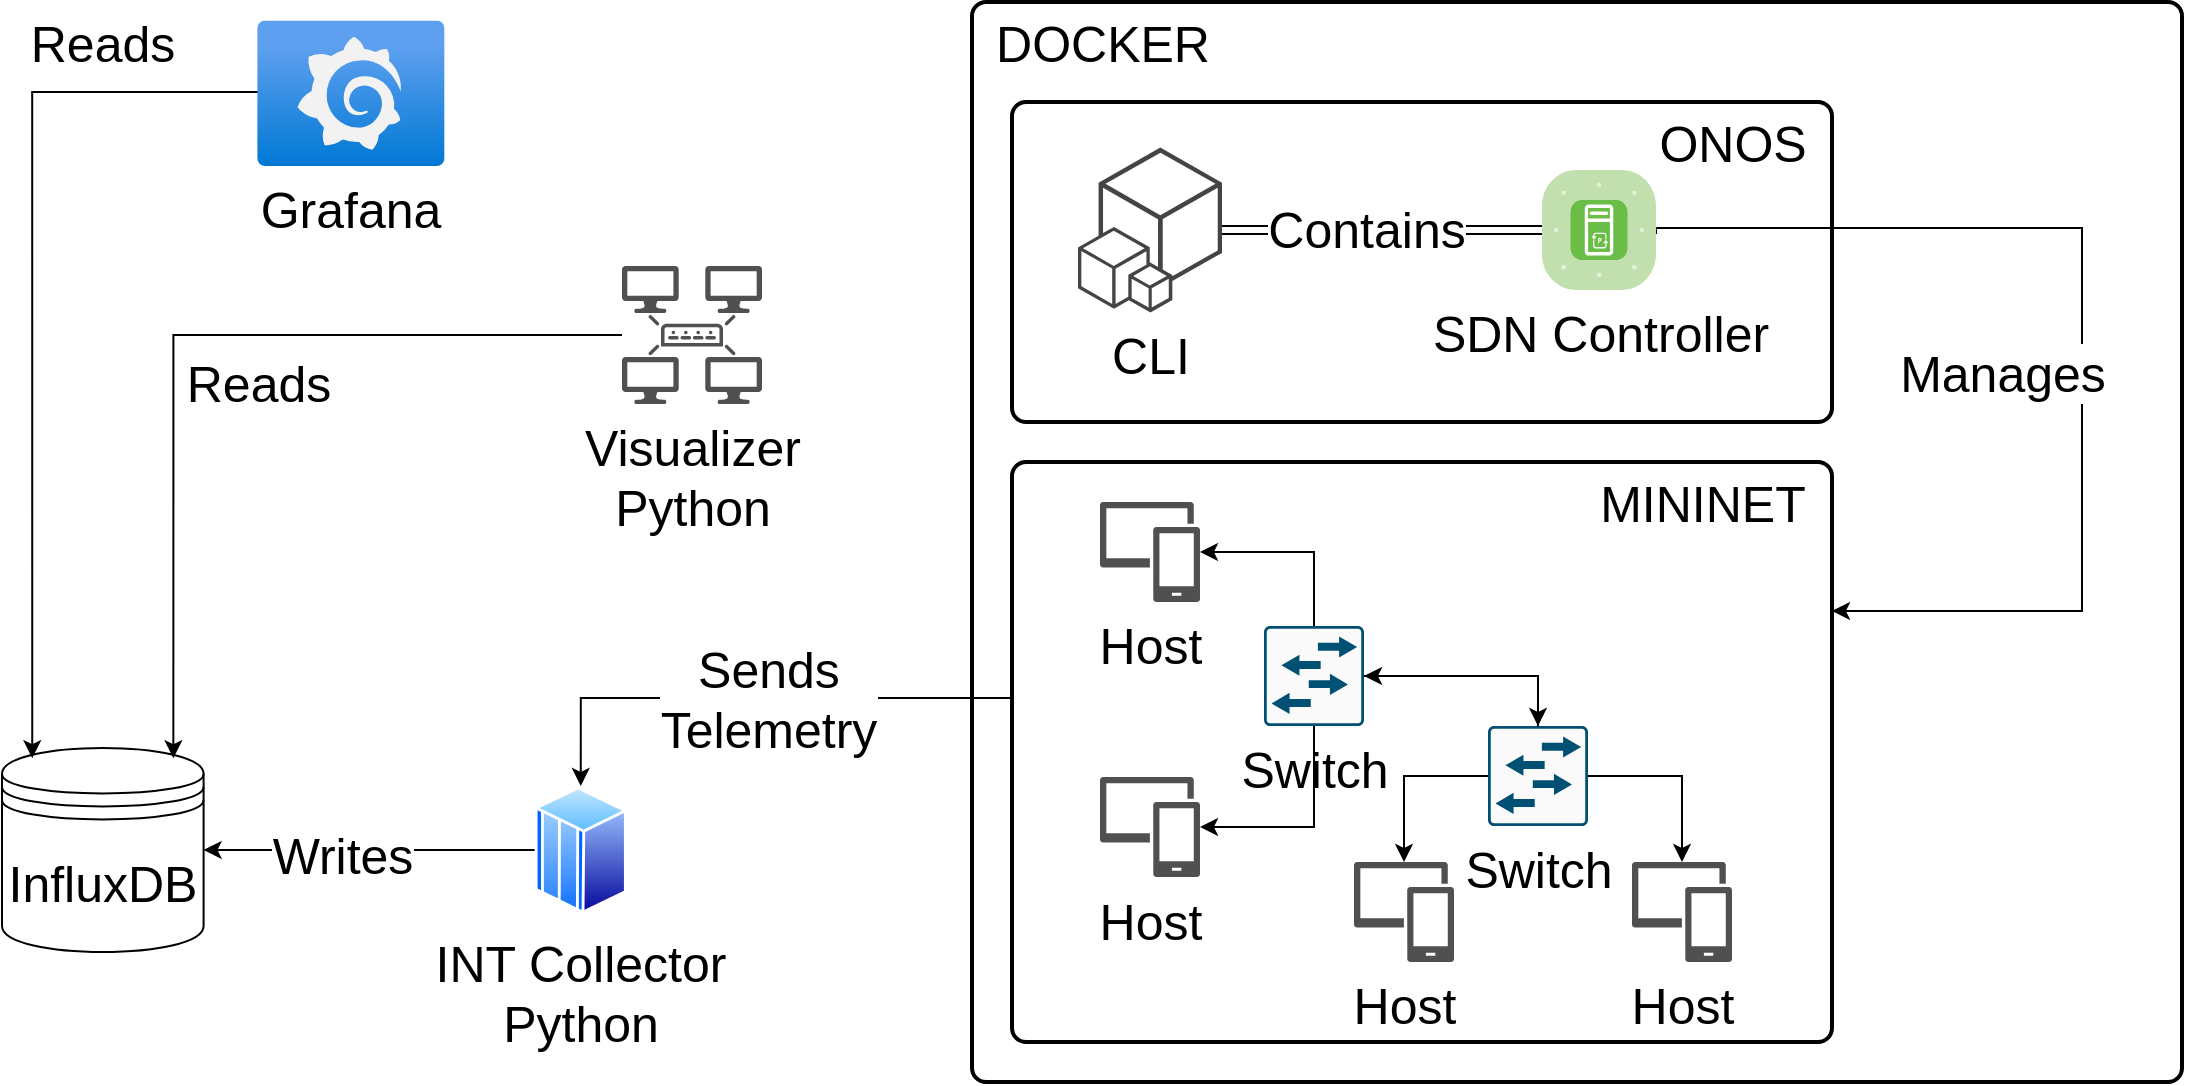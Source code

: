 <mxfile version="26.2.2">
  <diagram name="Página-1" id="VqLqr_oehTiEtZfxVfmn">
    <mxGraphModel dx="1428" dy="841" grid="1" gridSize="10" guides="1" tooltips="1" connect="1" arrows="1" fold="1" page="1" pageScale="1" pageWidth="827" pageHeight="1169" background="none" math="0" shadow="0">
      <root>
        <mxCell id="0" />
        <mxCell id="1" parent="0" />
        <mxCell id="L909cJxihNp31IS73p3x-10" value="" style="rounded=1;whiteSpace=wrap;html=1;absoluteArcSize=1;arcSize=14;strokeWidth=2;fontSize=25;" parent="1" vertex="1">
          <mxGeometry x="485" y="100" width="605" height="540" as="geometry" />
        </mxCell>
        <mxCell id="L909cJxihNp31IS73p3x-8" value="" style="rounded=1;whiteSpace=wrap;html=1;absoluteArcSize=1;arcSize=14;strokeWidth=2;fontSize=25;" parent="1" vertex="1">
          <mxGeometry x="505" y="150" width="410" height="160" as="geometry" />
        </mxCell>
        <mxCell id="yt6BolCJ6O4ZZ3NJw7HE-9" style="edgeStyle=orthogonalEdgeStyle;rounded=0;orthogonalLoop=1;jettySize=auto;html=1;fontSize=25;exitX=0.005;exitY=0.407;exitDx=0;exitDy=0;exitPerimeter=0;entryX=0.5;entryY=0;entryDx=0;entryDy=0;" parent="1" source="L909cJxihNp31IS73p3x-12" target="yt6BolCJ6O4ZZ3NJw7HE-7" edge="1">
          <mxGeometry relative="1" as="geometry">
            <mxPoint x="390" y="680" as="sourcePoint" />
          </mxGeometry>
        </mxCell>
        <mxCell id="yt6BolCJ6O4ZZ3NJw7HE-18" value="Sends&lt;br style=&quot;font-size: 25px;&quot;&gt;Telemetry" style="edgeLabel;html=1;align=center;verticalAlign=middle;resizable=0;points=[];fontSize=25;" parent="yt6BolCJ6O4ZZ3NJw7HE-9" vertex="1" connectable="0">
          <mxGeometry x="0.141" relative="1" as="geometry">
            <mxPoint x="25" as="offset" />
          </mxGeometry>
        </mxCell>
        <mxCell id="yt6BolCJ6O4ZZ3NJw7HE-6" style="edgeStyle=orthogonalEdgeStyle;rounded=0;orthogonalLoop=1;jettySize=auto;html=1;exitX=1;exitY=0.5;exitDx=0;exitDy=0;exitPerimeter=0;fontSize=25;entryX=1;entryY=0.25;entryDx=0;entryDy=0;" parent="1" edge="1">
          <mxGeometry relative="1" as="geometry">
            <mxPoint x="915" y="404.5" as="targetPoint" />
            <Array as="points">
              <mxPoint x="827" y="213" />
              <mxPoint x="1040" y="213" />
              <mxPoint x="1040" y="405" />
            </Array>
            <mxPoint x="827" y="216" as="sourcePoint" />
          </mxGeometry>
        </mxCell>
        <mxCell id="yt6BolCJ6O4ZZ3NJw7HE-16" value="Manages" style="edgeLabel;html=1;align=center;verticalAlign=middle;resizable=0;points=[];fontSize=25;" parent="yt6BolCJ6O4ZZ3NJw7HE-6" vertex="1" connectable="0">
          <mxGeometry x="-0.595" y="-3" relative="1" as="geometry">
            <mxPoint x="68" y="69" as="offset" />
          </mxGeometry>
        </mxCell>
        <mxCell id="yt6BolCJ6O4ZZ3NJw7HE-24" value="&lt;font style=&quot;font-size: 25px;&quot; face=&quot;Helvetica&quot;&gt;Contains&lt;/font&gt;" style="edgeStyle=orthogonalEdgeStyle;rounded=0;sketch=0;hachureGap=4;jiggle=2;curveFitting=1;orthogonalLoop=1;jettySize=auto;html=1;entryX=1;entryY=0.5;entryDx=0;entryDy=0;shadow=0;strokeColor=default;fontFamily=Architects Daughter;fontSource=https%3A%2F%2Ffonts.googleapis.com%2Fcss%3Ffamily%3DArchitects%2BDaughter;fontSize=25;exitX=0;exitY=0.5;exitDx=0;exitDy=0;exitPerimeter=0;shape=link;entryPerimeter=0;" parent="1" source="yt6BolCJ6O4ZZ3NJw7HE-2" target="p_7pogcTV9KLCBR6zQ41-2" edge="1">
          <mxGeometry x="0.097" relative="1" as="geometry">
            <Array as="points">
              <mxPoint x="663" y="214" />
            </Array>
            <mxPoint as="offset" />
          </mxGeometry>
        </mxCell>
        <mxCell id="yt6BolCJ6O4ZZ3NJw7HE-2" value="SDN Controller" style="verticalLabelPosition=bottom;sketch=0;html=1;fillColor=#6ABD46;strokeColor=#ffffff;verticalAlign=top;align=center;points=[[0.085,0.085,0],[0.915,0.085,0],[0.915,0.915,0],[0.085,0.915,0],[0.25,0,0],[0.5,0,0],[0.75,0,0],[1,0.25,0],[1,0.5,0],[1,0.75,0],[0.75,1,0],[0.5,1,0],[0.25,1,0],[0,0.75,0],[0,0.5,0],[0,0.25,0]];pointerEvents=1;shape=mxgraph.cisco_safe.compositeIcon;bgIcon=mxgraph.cisco_safe.architecture.generic_appliance;resIcon=mxgraph.cisco_safe.architecture.aci_controller;fontSize=25;" parent="1" vertex="1">
          <mxGeometry x="770" y="184" width="57" height="60" as="geometry" />
        </mxCell>
        <mxCell id="yt6BolCJ6O4ZZ3NJw7HE-4" value="InfluxDB" style="shape=datastore;whiteSpace=wrap;html=1;fontSize=25;" parent="1" vertex="1">
          <mxGeometry y="472.99" width="100.8" height="102" as="geometry" />
        </mxCell>
        <mxCell id="yt6BolCJ6O4ZZ3NJw7HE-13" style="edgeStyle=orthogonalEdgeStyle;rounded=0;orthogonalLoop=1;jettySize=auto;html=1;fontSize=25;exitX=0.005;exitY=0.492;exitDx=0;exitDy=0;exitPerimeter=0;entryX=0.15;entryY=0.05;entryDx=0;entryDy=0;entryPerimeter=0;" parent="1" source="yt6BolCJ6O4ZZ3NJw7HE-5" target="yt6BolCJ6O4ZZ3NJw7HE-4" edge="1">
          <mxGeometry relative="1" as="geometry">
            <Array as="points">
              <mxPoint x="15" y="145" />
            </Array>
            <mxPoint x="-28" y="410" as="targetPoint" />
          </mxGeometry>
        </mxCell>
        <mxCell id="yt6BolCJ6O4ZZ3NJw7HE-14" value="Reads" style="edgeLabel;html=1;align=center;verticalAlign=middle;resizable=0;points=[];fontSize=25;" parent="yt6BolCJ6O4ZZ3NJw7HE-13" vertex="1" connectable="0">
          <mxGeometry x="0.143" y="3" relative="1" as="geometry">
            <mxPoint x="32" y="-167" as="offset" />
          </mxGeometry>
        </mxCell>
        <mxCell id="yt6BolCJ6O4ZZ3NJw7HE-5" value="Grafana" style="aspect=fixed;html=1;points=[];align=center;image;fontSize=25;image=img/lib/azure2/other/Grafana.svg;" parent="1" vertex="1">
          <mxGeometry x="127.57" y="109.2" width="93.76" height="72.8" as="geometry" />
        </mxCell>
        <mxCell id="yt6BolCJ6O4ZZ3NJw7HE-8" style="edgeStyle=orthogonalEdgeStyle;rounded=0;orthogonalLoop=1;jettySize=auto;html=1;exitX=0;exitY=0.5;exitDx=0;exitDy=0;entryX=1;entryY=0.5;entryDx=0;entryDy=0;fontSize=25;" parent="1" source="yt6BolCJ6O4ZZ3NJw7HE-7" target="yt6BolCJ6O4ZZ3NJw7HE-4" edge="1">
          <mxGeometry relative="1" as="geometry" />
        </mxCell>
        <mxCell id="yt6BolCJ6O4ZZ3NJw7HE-15" value="Writes" style="edgeLabel;html=1;align=center;verticalAlign=middle;resizable=0;points=[];fontSize=25;" parent="yt6BolCJ6O4ZZ3NJw7HE-8" vertex="1" connectable="0">
          <mxGeometry x="0.175" y="2" relative="1" as="geometry">
            <mxPoint as="offset" />
          </mxGeometry>
        </mxCell>
        <mxCell id="yt6BolCJ6O4ZZ3NJw7HE-7" value="INT Collector" style="aspect=fixed;perimeter=ellipsePerimeter;html=1;align=center;shadow=0;dashed=0;spacingTop=3;image;image=img/lib/active_directory/mainframe_host.svg;fontSize=25;" parent="1" vertex="1">
          <mxGeometry x="266.33" y="491.99" width="46.08" height="64" as="geometry" />
        </mxCell>
        <mxCell id="p_7pogcTV9KLCBR6zQ41-7" style="edgeStyle=orthogonalEdgeStyle;rounded=0;orthogonalLoop=1;jettySize=auto;html=1;entryX=0.85;entryY=0.05;entryDx=0;entryDy=0;fontSize=25;entryPerimeter=0;" parent="1" source="p_7pogcTV9KLCBR6zQ41-6" target="yt6BolCJ6O4ZZ3NJw7HE-4" edge="1">
          <mxGeometry relative="1" as="geometry">
            <Array as="points">
              <mxPoint x="86" y="267" />
            </Array>
          </mxGeometry>
        </mxCell>
        <mxCell id="6R4ueeL0Bs8kGJtLsEFX-3" value="&lt;font style=&quot;font-size: 25px;&quot;&gt;Reads&lt;/font&gt;" style="edgeLabel;html=1;align=center;verticalAlign=middle;resizable=0;points=[];fontSize=25;fontFamily=Helvetica;" parent="p_7pogcTV9KLCBR6zQ41-7" vertex="1" connectable="0">
          <mxGeometry x="0.169" y="-1" relative="1" as="geometry">
            <mxPoint x="43" y="-7" as="offset" />
          </mxGeometry>
        </mxCell>
        <mxCell id="p_7pogcTV9KLCBR6zQ41-2" value="CLI" style="outlineConnect=0;dashed=0;verticalLabelPosition=bottom;verticalAlign=top;align=center;html=1;shape=mxgraph.aws3.cli;fillColor=#444444;gradientColor=none;fontSize=25;" parent="1" vertex="1">
          <mxGeometry x="538" y="172.75" width="72" height="82.5" as="geometry" />
        </mxCell>
        <mxCell id="p_7pogcTV9KLCBR6zQ41-6" value="&lt;font style=&quot;font-size: 25px;&quot;&gt;Visualizer&lt;/font&gt;" style="sketch=0;pointerEvents=1;shadow=0;dashed=0;html=1;strokeColor=none;fillColor=#505050;labelPosition=center;verticalLabelPosition=bottom;verticalAlign=top;outlineConnect=0;align=center;shape=mxgraph.office.servers.topology_builder;fontSize=25;" parent="1" vertex="1">
          <mxGeometry x="310" y="232" width="70" height="69" as="geometry" />
        </mxCell>
        <mxCell id="L909cJxihNp31IS73p3x-1" value="Python" style="text;html=1;align=center;verticalAlign=middle;resizable=0;points=[];autosize=1;strokeColor=none;fillColor=none;fontSize=25;" parent="1" vertex="1">
          <mxGeometry x="295" y="332" width="100" height="40" as="geometry" />
        </mxCell>
        <mxCell id="L909cJxihNp31IS73p3x-2" value="Python" style="text;html=1;align=center;verticalAlign=middle;resizable=0;points=[];autosize=1;strokeColor=none;fillColor=none;fontSize=25;" parent="1" vertex="1">
          <mxGeometry x="239.37" y="590" width="100" height="40" as="geometry" />
        </mxCell>
        <mxCell id="L909cJxihNp31IS73p3x-9" value="&lt;font style=&quot;font-size: 25px;&quot;&gt;ONOS&lt;/font&gt;" style="text;html=1;align=center;verticalAlign=middle;resizable=0;points=[];autosize=1;strokeColor=none;fillColor=none;fontSize=25;" parent="1" vertex="1">
          <mxGeometry x="815" y="150" width="100" height="40" as="geometry" />
        </mxCell>
        <mxCell id="L909cJxihNp31IS73p3x-11" value="&lt;font style=&quot;font-size: 25px;&quot;&gt;DOCKER&lt;/font&gt;" style="text;html=1;align=center;verticalAlign=middle;resizable=0;points=[];autosize=1;strokeColor=none;fillColor=none;fontSize=25;" parent="1" vertex="1">
          <mxGeometry x="485" y="100" width="130" height="40" as="geometry" />
        </mxCell>
        <mxCell id="L909cJxihNp31IS73p3x-12" value="" style="rounded=1;whiteSpace=wrap;html=1;absoluteArcSize=1;arcSize=14;strokeWidth=2;fontSize=25;" parent="1" vertex="1">
          <mxGeometry x="505" y="330" width="410" height="290" as="geometry" />
        </mxCell>
        <mxCell id="L909cJxihNp31IS73p3x-15" value="&lt;font style=&quot;font-size: 25px;&quot;&gt;MININET&lt;/font&gt;" style="text;html=1;align=center;verticalAlign=middle;resizable=0;points=[];autosize=1;strokeColor=none;fillColor=none;fontSize=25;" parent="1" vertex="1">
          <mxGeometry x="785" y="330" width="130" height="40" as="geometry" />
        </mxCell>
        <mxCell id="L909cJxihNp31IS73p3x-16" value="&lt;font style=&quot;font-size: 25px;&quot;&gt;Switch&lt;/font&gt;" style="sketch=0;points=[[0.015,0.015,0],[0.985,0.015,0],[0.985,0.985,0],[0.015,0.985,0],[0.25,0,0],[0.5,0,0],[0.75,0,0],[1,0.25,0],[1,0.5,0],[1,0.75,0],[0.75,1,0],[0.5,1,0],[0.25,1,0],[0,0.75,0],[0,0.5,0],[0,0.25,0]];verticalLabelPosition=bottom;html=1;verticalAlign=top;aspect=fixed;align=center;pointerEvents=1;shape=mxgraph.cisco19.rect;prIcon=l2_switch;fillColor=#FAFAFA;strokeColor=#005073;fontSize=25;" parent="1" vertex="1">
          <mxGeometry x="743" y="462" width="50" height="50" as="geometry" />
        </mxCell>
        <mxCell id="L909cJxihNp31IS73p3x-18" value="&lt;font style=&quot;font-size: 25px;&quot;&gt;Host&lt;/font&gt;" style="sketch=0;pointerEvents=1;shadow=0;dashed=0;html=1;strokeColor=none;labelPosition=center;verticalLabelPosition=bottom;verticalAlign=top;align=center;fillColor=#505050;shape=mxgraph.mscae.intune.device_group;fontSize=25;" parent="1" vertex="1">
          <mxGeometry x="676" y="530" width="50" height="50" as="geometry" />
        </mxCell>
        <mxCell id="L909cJxihNp31IS73p3x-19" value="&lt;font style=&quot;font-size: 25px;&quot;&gt;Host&lt;/font&gt;" style="sketch=0;pointerEvents=1;shadow=0;dashed=0;html=1;strokeColor=none;labelPosition=center;verticalLabelPosition=bottom;verticalAlign=top;align=center;fillColor=#505050;shape=mxgraph.mscae.intune.device_group;fontSize=25;" parent="1" vertex="1">
          <mxGeometry x="815" y="530" width="50" height="50" as="geometry" />
        </mxCell>
        <mxCell id="L909cJxihNp31IS73p3x-21" value="&lt;font style=&quot;font-size: 25px;&quot;&gt;Switch&lt;/font&gt;" style="sketch=0;points=[[0.015,0.015,0],[0.985,0.015,0],[0.985,0.985,0],[0.015,0.985,0],[0.25,0,0],[0.5,0,0],[0.75,0,0],[1,0.25,0],[1,0.5,0],[1,0.75,0],[0.75,1,0],[0.5,1,0],[0.25,1,0],[0,0.75,0],[0,0.5,0],[0,0.25,0]];verticalLabelPosition=bottom;html=1;verticalAlign=top;aspect=fixed;align=center;pointerEvents=1;shape=mxgraph.cisco19.rect;prIcon=l2_switch;fillColor=#FAFAFA;strokeColor=#005073;fontSize=25;" parent="1" vertex="1">
          <mxGeometry x="631" y="412" width="50" height="50" as="geometry" />
        </mxCell>
        <mxCell id="L909cJxihNp31IS73p3x-24" value="&lt;font style=&quot;font-size: 25px;&quot;&gt;Host&lt;/font&gt;" style="sketch=0;pointerEvents=1;shadow=0;dashed=0;html=1;strokeColor=none;labelPosition=center;verticalLabelPosition=bottom;verticalAlign=top;align=center;fillColor=#505050;shape=mxgraph.mscae.intune.device_group;fontSize=25;" parent="1" vertex="1">
          <mxGeometry x="549" y="487.5" width="50" height="50" as="geometry" />
        </mxCell>
        <mxCell id="L909cJxihNp31IS73p3x-25" value="&lt;font style=&quot;font-size: 25px;&quot;&gt;Host&lt;/font&gt;" style="sketch=0;pointerEvents=1;shadow=0;dashed=0;html=1;strokeColor=none;labelPosition=center;verticalLabelPosition=bottom;verticalAlign=top;align=center;fillColor=#505050;shape=mxgraph.mscae.intune.device_group;fontSize=25;" parent="1" vertex="1">
          <mxGeometry x="549" y="350" width="50" height="50" as="geometry" />
        </mxCell>
        <mxCell id="L909cJxihNp31IS73p3x-27" style="edgeStyle=orthogonalEdgeStyle;rounded=0;orthogonalLoop=1;jettySize=auto;html=1;exitX=1;exitY=0.5;exitDx=0;exitDy=0;exitPerimeter=0;entryX=0.5;entryY=0;entryDx=0;entryDy=0;entryPerimeter=0;fontSize=25;" parent="1" source="L909cJxihNp31IS73p3x-16" target="L909cJxihNp31IS73p3x-19" edge="1">
          <mxGeometry relative="1" as="geometry" />
        </mxCell>
        <mxCell id="L909cJxihNp31IS73p3x-28" style="edgeStyle=orthogonalEdgeStyle;rounded=0;orthogonalLoop=1;jettySize=auto;html=1;exitX=0.5;exitY=0;exitDx=0;exitDy=0;exitPerimeter=0;entryX=1;entryY=0.5;entryDx=0;entryDy=0;entryPerimeter=0;fontSize=25;" parent="1" source="L909cJxihNp31IS73p3x-16" target="L909cJxihNp31IS73p3x-21" edge="1">
          <mxGeometry relative="1" as="geometry" />
        </mxCell>
        <mxCell id="L909cJxihNp31IS73p3x-29" style="edgeStyle=orthogonalEdgeStyle;rounded=0;orthogonalLoop=1;jettySize=auto;html=1;exitX=0;exitY=0.5;exitDx=0;exitDy=0;exitPerimeter=0;entryX=0.5;entryY=0;entryDx=0;entryDy=0;entryPerimeter=0;fontSize=25;" parent="1" source="L909cJxihNp31IS73p3x-16" target="L909cJxihNp31IS73p3x-18" edge="1">
          <mxGeometry relative="1" as="geometry" />
        </mxCell>
        <mxCell id="L909cJxihNp31IS73p3x-30" style="edgeStyle=orthogonalEdgeStyle;rounded=0;orthogonalLoop=1;jettySize=auto;html=1;exitX=0.5;exitY=0;exitDx=0;exitDy=0;exitPerimeter=0;entryX=1;entryY=0.5;entryDx=0;entryDy=0;entryPerimeter=0;fontSize=25;" parent="1" source="L909cJxihNp31IS73p3x-21" target="L909cJxihNp31IS73p3x-25" edge="1">
          <mxGeometry relative="1" as="geometry" />
        </mxCell>
        <mxCell id="L909cJxihNp31IS73p3x-31" style="edgeStyle=orthogonalEdgeStyle;rounded=0;orthogonalLoop=1;jettySize=auto;html=1;exitX=0.5;exitY=1;exitDx=0;exitDy=0;exitPerimeter=0;entryX=1;entryY=0.5;entryDx=0;entryDy=0;entryPerimeter=0;fontSize=25;" parent="1" source="L909cJxihNp31IS73p3x-21" target="L909cJxihNp31IS73p3x-24" edge="1">
          <mxGeometry relative="1" as="geometry" />
        </mxCell>
        <mxCell id="L909cJxihNp31IS73p3x-32" style="edgeStyle=orthogonalEdgeStyle;rounded=0;orthogonalLoop=1;jettySize=auto;html=1;exitX=1;exitY=0.5;exitDx=0;exitDy=0;exitPerimeter=0;entryX=0.5;entryY=0;entryDx=0;entryDy=0;entryPerimeter=0;fontSize=25;" parent="1" source="L909cJxihNp31IS73p3x-21" target="L909cJxihNp31IS73p3x-16" edge="1">
          <mxGeometry relative="1" as="geometry" />
        </mxCell>
      </root>
    </mxGraphModel>
  </diagram>
</mxfile>
